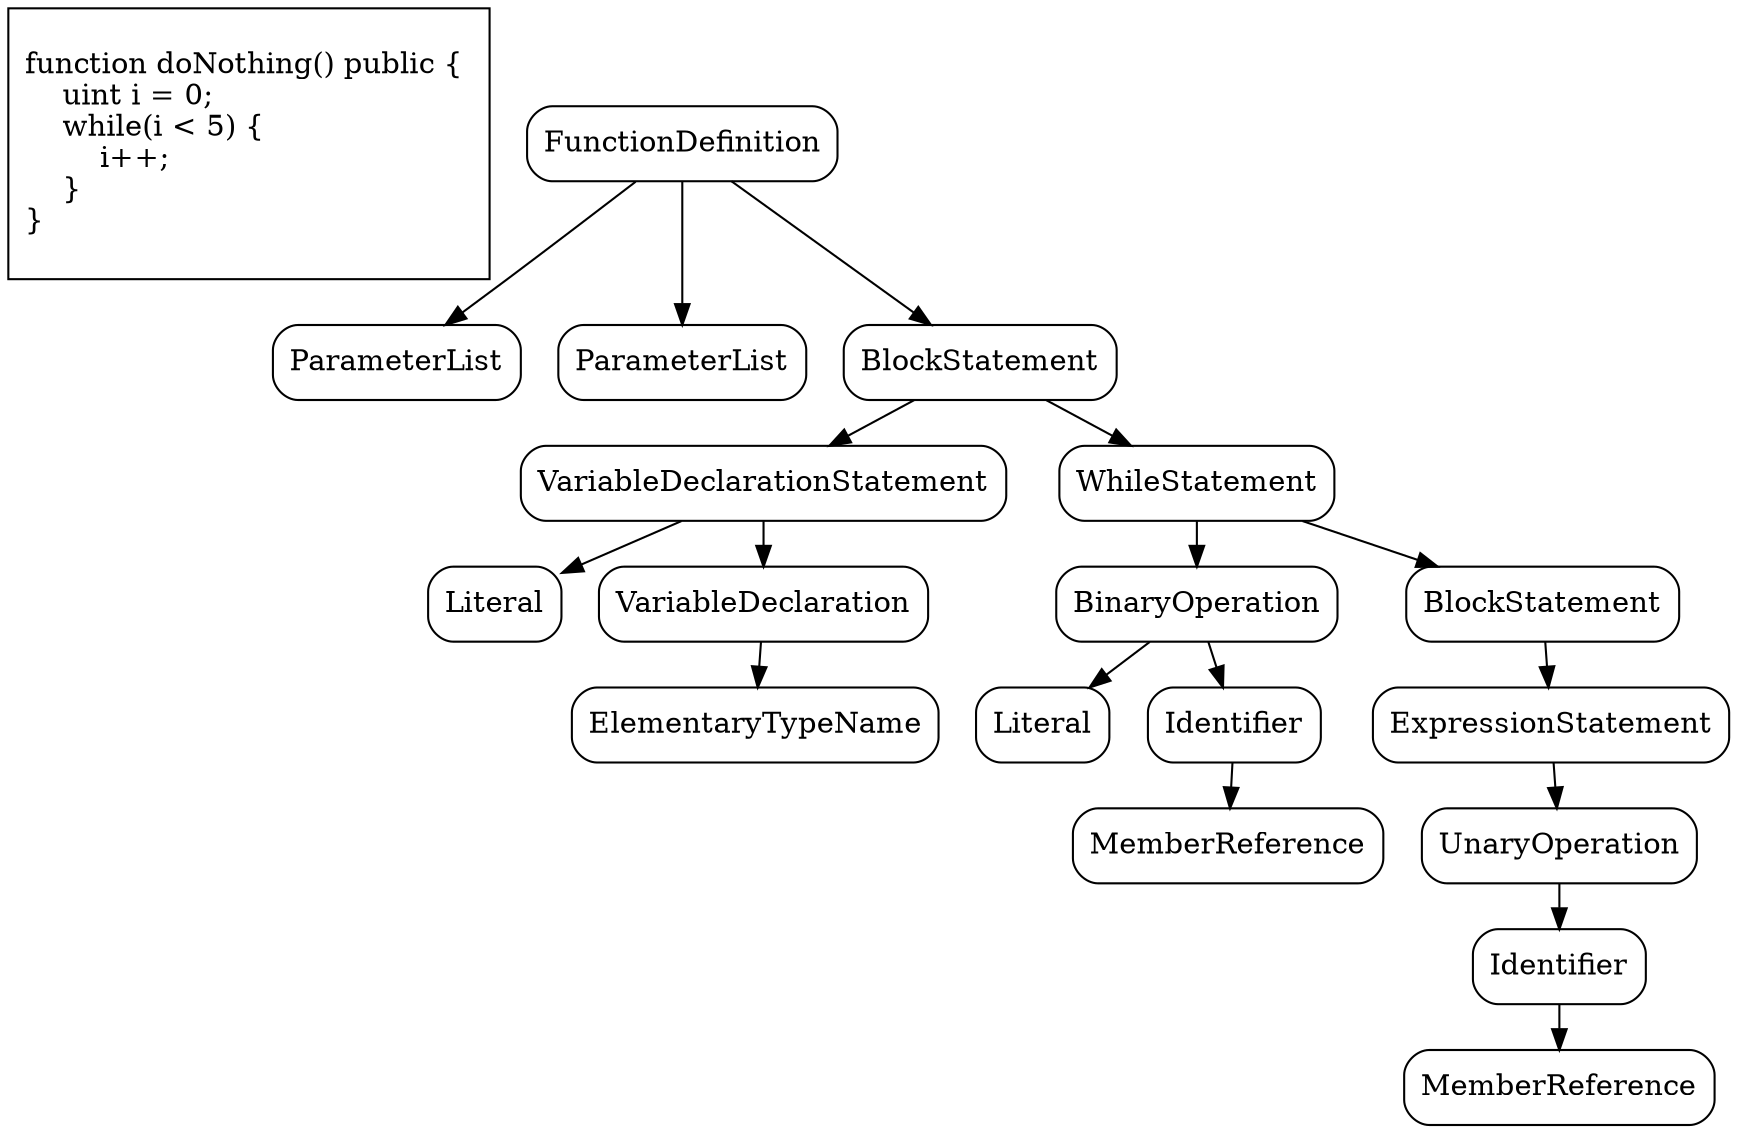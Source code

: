 digraph {
	graph [ranksep=0.3]
	A [label="
function doNothing() public { \l    uint i = 0;\l    while(i < 5) {\l        i++;\l    }\l}\l
" shape=box]
	B [label=FunctionDefinition shape=box style=rounded]
	C [label=ParameterList shape=box style=rounded]
	D [label=ParameterList shape=box style=rounded]
	E [label=BlockStatement shape=box style=rounded]
	F [label=VariableDeclarationStatement shape=box style=rounded]
	G [label=WhileStatement shape=box style=rounded]
	H [label=Literal shape=box style=rounded]
	I [label=VariableDeclaration shape=box style=rounded]
	J [label=ElementaryTypeName shape=box style=rounded]
	K [label=BinaryOperation shape=box style=rounded]
	L [label=BlockStatement shape=box style=rounded]
	M [label=Literal shape=box style=rounded]
	N [label=Identifier shape=box style=rounded]
	O [label=ExpressionStatement shape=box style=rounded]
	P [label=UnaryOperation shape=box style=rounded]
	Q [label=Identifier shape=box style=rounded]
	R [label=MemberReference shape=box style=rounded]
	S [label=MemberReference shape=box style=rounded]
	B -> C
	B -> D
	B -> E
	E -> F
	E -> G
	F -> H
	F -> I
	I -> J
	G -> K
	G -> L
	K -> M
	K -> N
	L -> O
	O -> P
	P -> Q
	Q -> R
	N -> S
}
